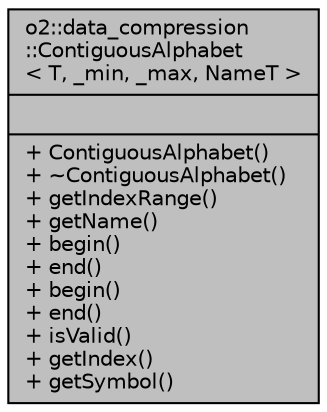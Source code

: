 digraph "o2::data_compression::ContiguousAlphabet&lt; T, _min, _max, NameT &gt;"
{
 // INTERACTIVE_SVG=YES
  bgcolor="transparent";
  edge [fontname="Helvetica",fontsize="10",labelfontname="Helvetica",labelfontsize="10"];
  node [fontname="Helvetica",fontsize="10",shape=record];
  Node1 [label="{o2::data_compression\l::ContiguousAlphabet\l\< T, _min, _max, NameT \>\n||+ ContiguousAlphabet()\l+ ~ContiguousAlphabet()\l+ getIndexRange()\l+ getName()\l+ begin()\l+ end()\l+ begin()\l+ end()\l+ isValid()\l+ getIndex()\l+ getSymbol()\l}",height=0.2,width=0.4,color="black", fillcolor="grey75", style="filled", fontcolor="black"];
}
